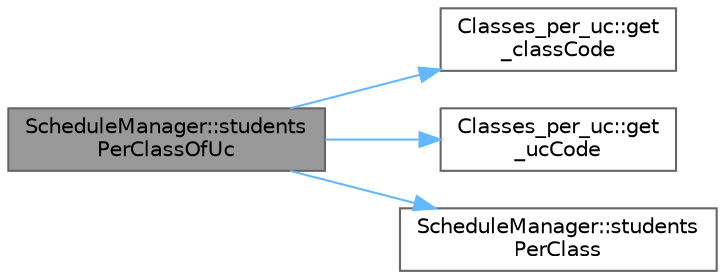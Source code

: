 digraph "ScheduleManager::studentsPerClassOfUc"
{
 // LATEX_PDF_SIZE
  bgcolor="transparent";
  edge [fontname=Helvetica,fontsize=10,labelfontname=Helvetica,labelfontsize=10];
  node [fontname=Helvetica,fontsize=10,shape=box,height=0.2,width=0.4];
  rankdir="LR";
  Node1 [label="ScheduleManager::students\lPerClassOfUc",height=0.2,width=0.4,color="gray40", fillcolor="grey60", style="filled", fontcolor="black",tooltip="Complexity = O(n)"];
  Node1 -> Node2 [color="steelblue1",style="solid"];
  Node2 [label="Classes_per_uc::get\l_classCode",height=0.2,width=0.4,color="grey40", fillcolor="white", style="filled",URL="$class_classes__per__uc.html#af2d2caaac1992545c5cc9cdd25931ff1",tooltip="gets the Class Code, complexity O(1)"];
  Node1 -> Node3 [color="steelblue1",style="solid"];
  Node3 [label="Classes_per_uc::get\l_ucCode",height=0.2,width=0.4,color="grey40", fillcolor="white", style="filled",URL="$class_classes__per__uc.html#ad7dc285639f33fad9796309cb686eb16",tooltip="gets the Uc Code, complexity O(1)"];
  Node1 -> Node4 [color="steelblue1",style="solid"];
  Node4 [label="ScheduleManager::students\lPerClass",height=0.2,width=0.4,color="grey40", fillcolor="white", style="filled",URL="$class_schedule_manager.html#a3280e156616c47362e6a8a3e5da842a7",tooltip="complexity O(n + max number of classes of a student) = O(n)"];
}
